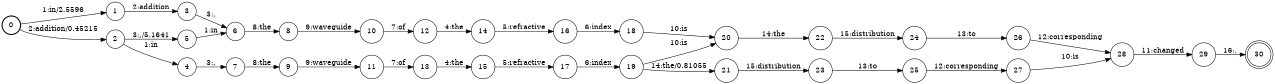 digraph FST {
rankdir = LR;
size = "8.5,11";
label = "";
center = 1;
orientation = Portrait;
ranksep = "0.4";
nodesep = "0.25";
0 [label = "0", shape = circle, style = bold, fontsize = 14]
	0 -> 1 [label = "1:in/2.5596", fontsize = 14];
	0 -> 2 [label = "2:addition/0.45215", fontsize = 14];
1 [label = "1", shape = circle, style = solid, fontsize = 14]
	1 -> 3 [label = "2:addition", fontsize = 14];
2 [label = "2", shape = circle, style = solid, fontsize = 14]
	2 -> 4 [label = "1:in", fontsize = 14];
	2 -> 5 [label = "3:,/5.1641", fontsize = 14];
3 [label = "3", shape = circle, style = solid, fontsize = 14]
	3 -> 6 [label = "3:,", fontsize = 14];
4 [label = "4", shape = circle, style = solid, fontsize = 14]
	4 -> 7 [label = "3:,", fontsize = 14];
5 [label = "5", shape = circle, style = solid, fontsize = 14]
	5 -> 6 [label = "1:in", fontsize = 14];
6 [label = "6", shape = circle, style = solid, fontsize = 14]
	6 -> 8 [label = "8:the", fontsize = 14];
7 [label = "7", shape = circle, style = solid, fontsize = 14]
	7 -> 9 [label = "8:the", fontsize = 14];
8 [label = "8", shape = circle, style = solid, fontsize = 14]
	8 -> 10 [label = "9:waveguide", fontsize = 14];
9 [label = "9", shape = circle, style = solid, fontsize = 14]
	9 -> 11 [label = "9:waveguide", fontsize = 14];
10 [label = "10", shape = circle, style = solid, fontsize = 14]
	10 -> 12 [label = "7:of", fontsize = 14];
11 [label = "11", shape = circle, style = solid, fontsize = 14]
	11 -> 13 [label = "7:of", fontsize = 14];
12 [label = "12", shape = circle, style = solid, fontsize = 14]
	12 -> 14 [label = "4:the", fontsize = 14];
13 [label = "13", shape = circle, style = solid, fontsize = 14]
	13 -> 15 [label = "4:the", fontsize = 14];
14 [label = "14", shape = circle, style = solid, fontsize = 14]
	14 -> 16 [label = "5:refractive", fontsize = 14];
15 [label = "15", shape = circle, style = solid, fontsize = 14]
	15 -> 17 [label = "5:refractive", fontsize = 14];
16 [label = "16", shape = circle, style = solid, fontsize = 14]
	16 -> 18 [label = "6:index", fontsize = 14];
17 [label = "17", shape = circle, style = solid, fontsize = 14]
	17 -> 19 [label = "6:index", fontsize = 14];
18 [label = "18", shape = circle, style = solid, fontsize = 14]
	18 -> 20 [label = "10:is", fontsize = 14];
19 [label = "19", shape = circle, style = solid, fontsize = 14]
	19 -> 21 [label = "14:the/0.81055", fontsize = 14];
	19 -> 20 [label = "10:is", fontsize = 14];
20 [label = "20", shape = circle, style = solid, fontsize = 14]
	20 -> 22 [label = "14:the", fontsize = 14];
21 [label = "21", shape = circle, style = solid, fontsize = 14]
	21 -> 23 [label = "15:distribution", fontsize = 14];
22 [label = "22", shape = circle, style = solid, fontsize = 14]
	22 -> 24 [label = "15:distribution", fontsize = 14];
23 [label = "23", shape = circle, style = solid, fontsize = 14]
	23 -> 25 [label = "13:to", fontsize = 14];
24 [label = "24", shape = circle, style = solid, fontsize = 14]
	24 -> 26 [label = "13:to", fontsize = 14];
25 [label = "25", shape = circle, style = solid, fontsize = 14]
	25 -> 27 [label = "12:corresponding", fontsize = 14];
26 [label = "26", shape = circle, style = solid, fontsize = 14]
	26 -> 28 [label = "12:corresponding", fontsize = 14];
27 [label = "27", shape = circle, style = solid, fontsize = 14]
	27 -> 28 [label = "10:is", fontsize = 14];
28 [label = "28", shape = circle, style = solid, fontsize = 14]
	28 -> 29 [label = "11:changed", fontsize = 14];
29 [label = "29", shape = circle, style = solid, fontsize = 14]
	29 -> 30 [label = "16:.", fontsize = 14];
30 [label = "30", shape = doublecircle, style = solid, fontsize = 14]
}
